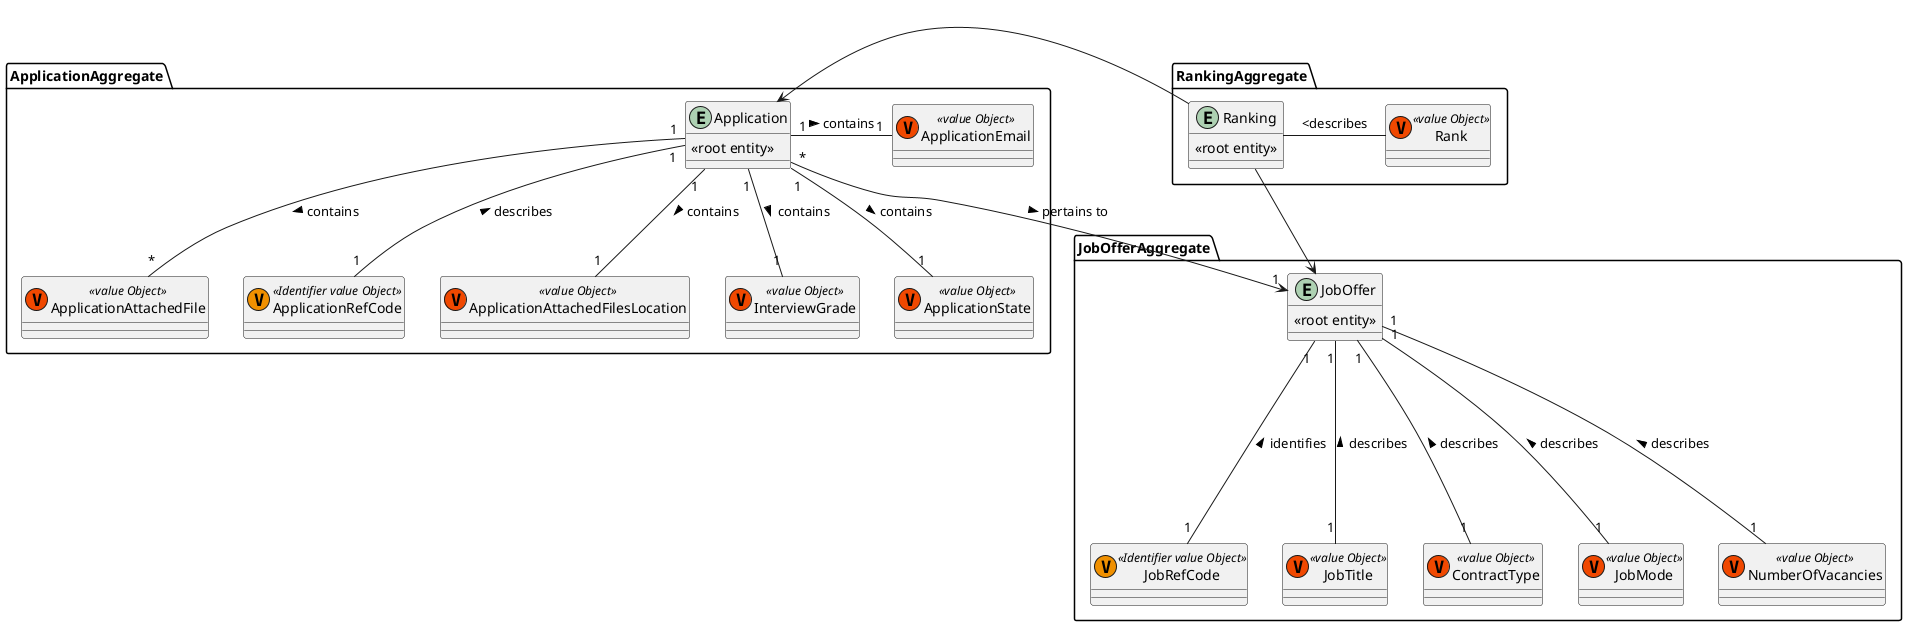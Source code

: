 @startuml
'https://plantuml.com/class--diagram


Package RankingAggregate{
    Entity Ranking  {
            <<root entity>>
        }
    Class Rank <<(V,#f04800) value Object>>{}

}

Package JobOfferAggregate{
    Entity JobOffer {
        <<root entity>>
    }

    Class JobRefCode <<(V, #f09000) Identifier value Object>>{}
    Class JobTitle <<(V,#f04800) value Object>>{}
    Class ContractType  <<(V,#f04800) value Object>>{}
    Class JobMode <<(V,#f04800) value Object>>{}
    Class NumberOfVacancies <<(V,#f04800) value Object>>{}
}

Package ApplicationAggregate{

    Entity Application  {
        <<root entity>>
    }

    Class ApplicationAttachedFile <<(V,#f04800) value Object>>{}
    Class ApplicationRefCode <<(V,#f09000) Identifier value Object>>{}
    Class ApplicationAttachedFilesLocation <<(V,#f04800) value Object>>{}
    Class InterviewGrade <<(V,#f04800) value Object>>{}
    Class ApplicationState <<(V,#f04800) value Object>>{}
    Class ApplicationEmail <<(V,#f04800) value Object>>{}
}


Application "*" --> "1" JobOffer : > pertains to
Application "1" - "1" ApplicationEmail : > contains
Application "1" -- "1" ApplicationRefCode : describes <
Application "1" -- "*" ApplicationAttachedFile : > contains
Application "1" -- "1" ApplicationAttachedFilesLocation : > contains
Application "1" -- "1" ApplicationState : > contains
Application "1" -- "1" InterviewGrade : > contains

JobOffer "1" ---- "1" JobRefCode : identifies <
JobOffer "1" ---- "1" JobTitle : describes <
JobOffer "1" ---- "1" ContractType : describes <
JobOffer "1" ---- "1" JobMode : describes <
JobOffer "1" ---- "1" NumberOfVacancies : describes <

Ranking - Rank : <describes

Ranking --> JobOffer
Ranking -> Application





@enduml